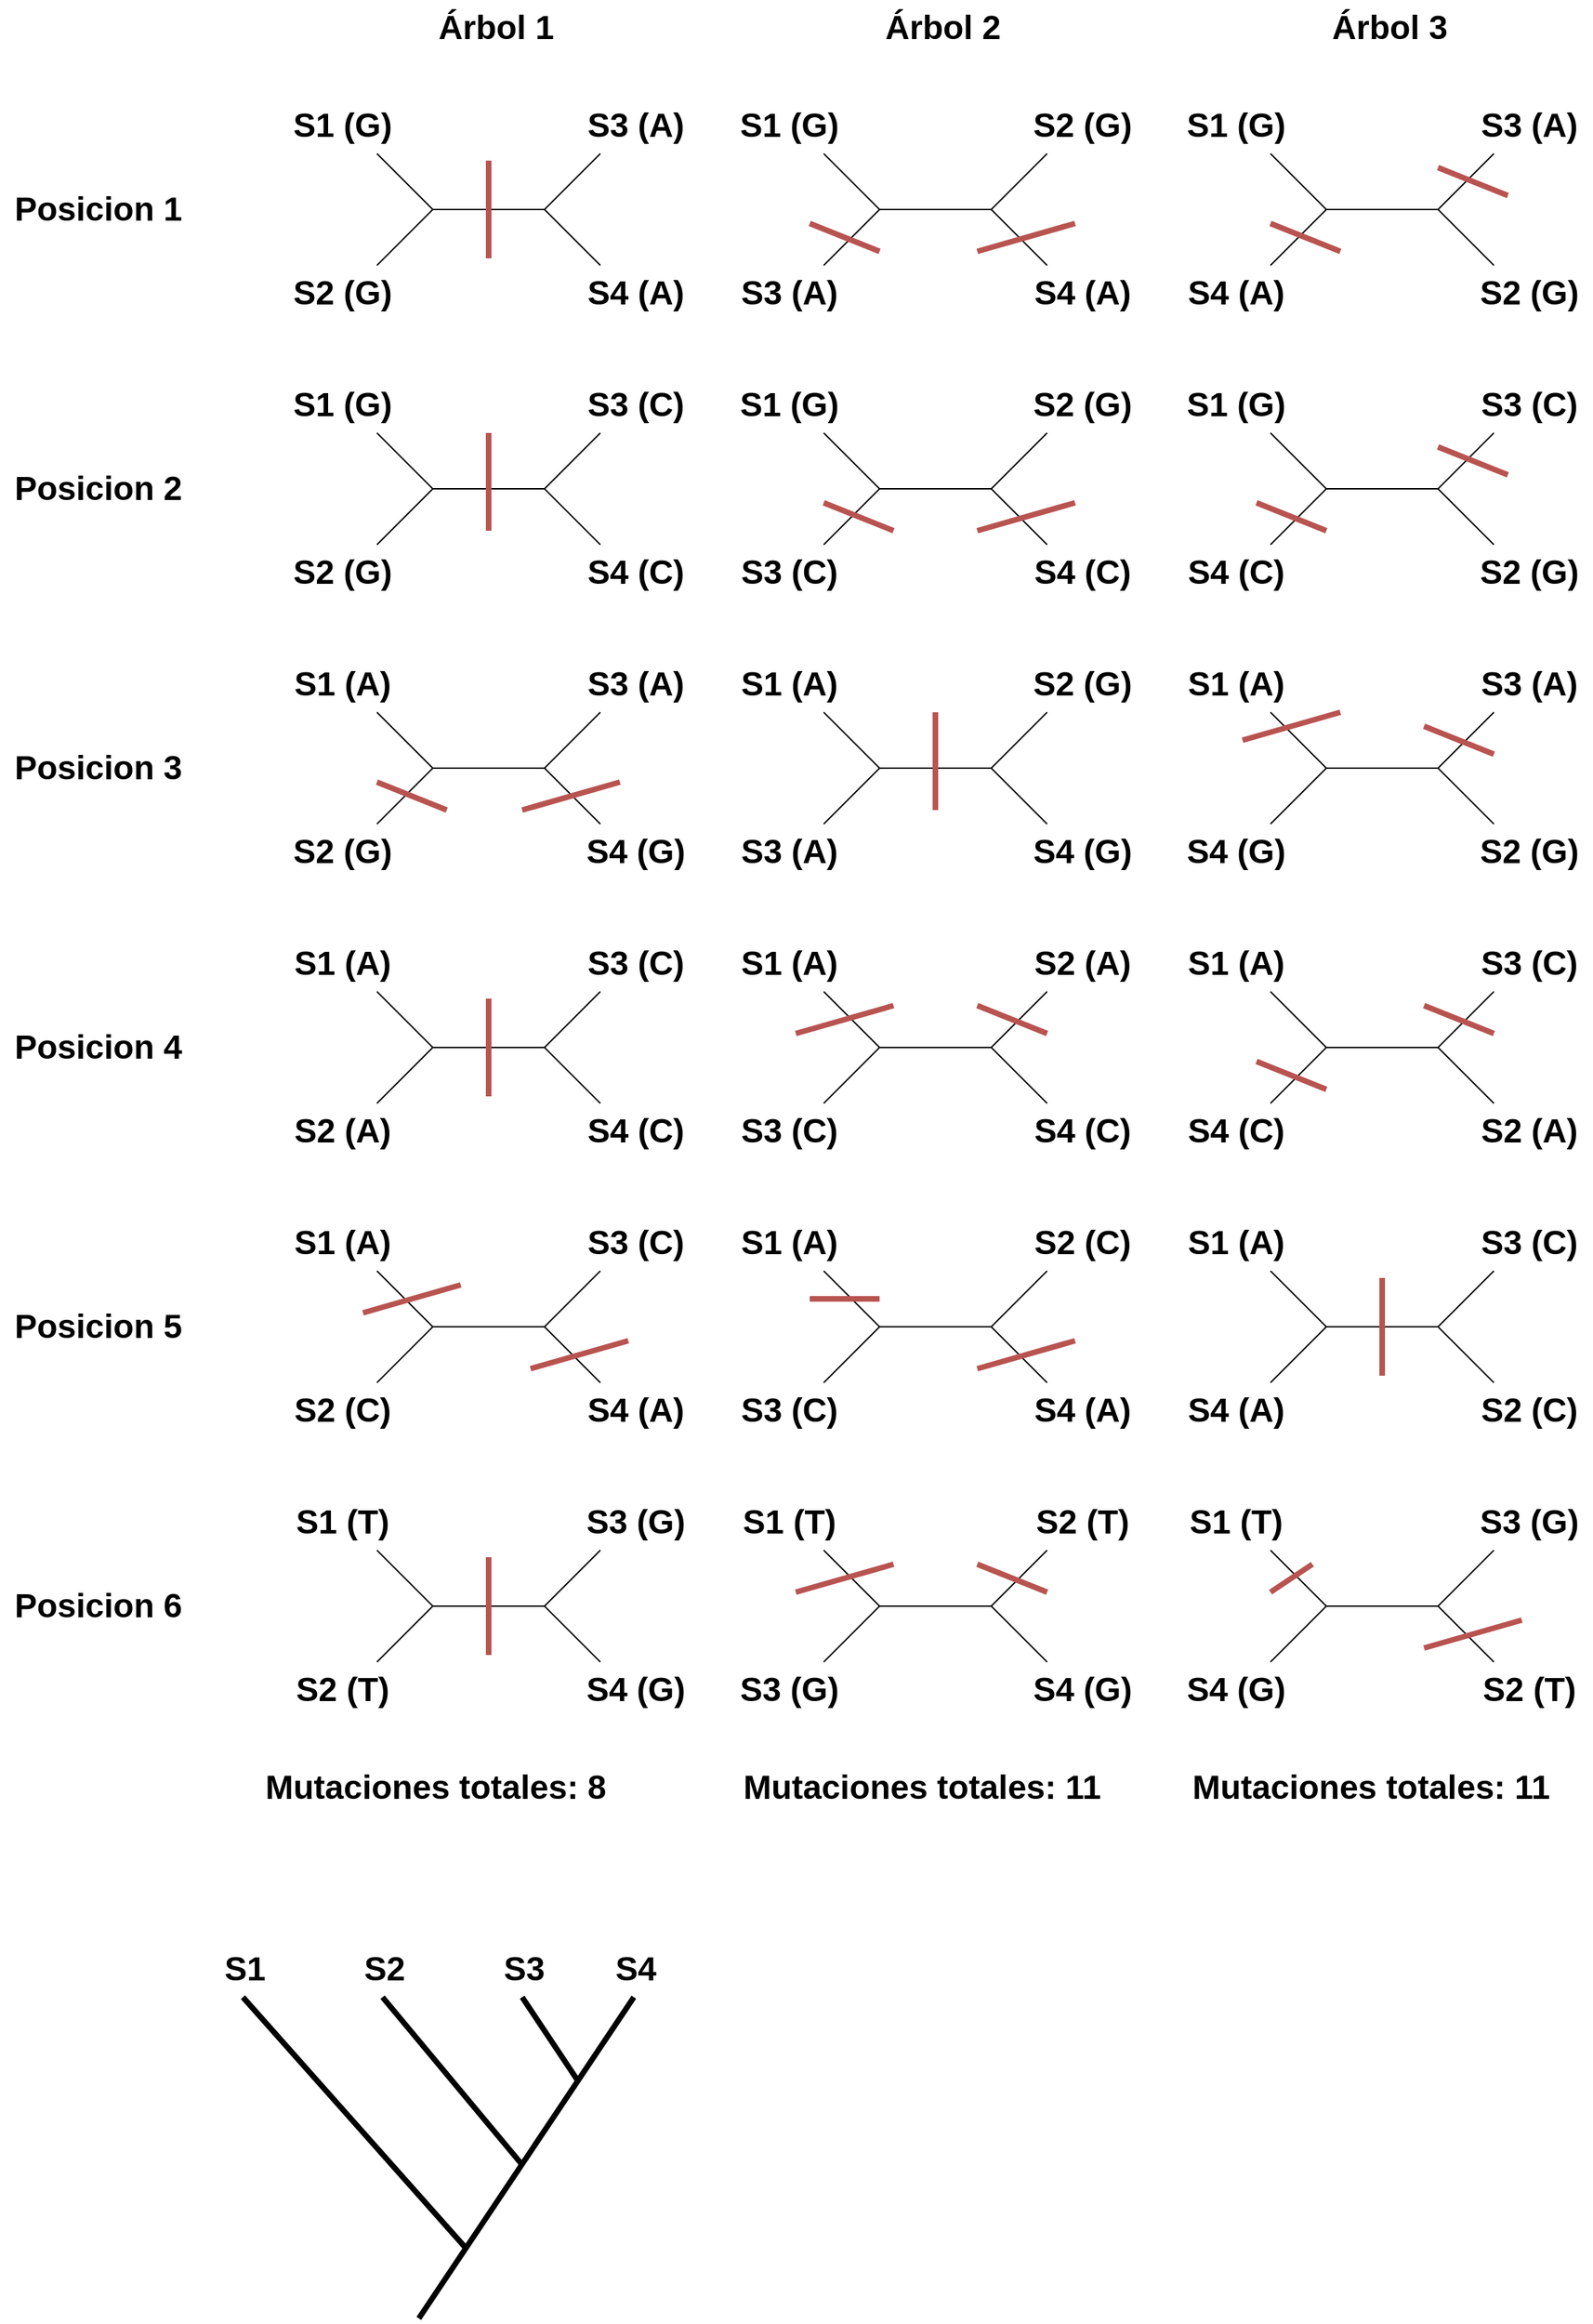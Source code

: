 <mxfile version="20.6.2" type="device"><diagram id="nmvG99rgIEKS85VsyTV2" name="Página-1"><mxGraphModel dx="2500" dy="1998" grid="1" gridSize="10" guides="1" tooltips="1" connect="1" arrows="1" fold="1" page="1" pageScale="1" pageWidth="827" pageHeight="1169" math="0" shadow="0"><root><mxCell id="0"/><mxCell id="1" parent="0"/><mxCell id="sYQd4jfa34yLGv9gYEiD-1" value="&lt;font style=&quot;font-size: 24px;&quot;&gt;&lt;b&gt;S1 (G)&lt;/b&gt;&lt;/font&gt;" style="text;html=1;align=center;verticalAlign=middle;resizable=0;points=[];autosize=1;strokeColor=none;fillColor=none;" vertex="1" parent="1"><mxGeometry x="170" y="40" width="90" height="40" as="geometry"/></mxCell><mxCell id="sYQd4jfa34yLGv9gYEiD-2" value="" style="endArrow=none;html=1;rounded=0;fontSize=24;" edge="1" parent="1"><mxGeometry width="50" height="50" relative="1" as="geometry"><mxPoint x="240" y="80" as="sourcePoint"/><mxPoint x="280" y="120" as="targetPoint"/></mxGeometry></mxCell><mxCell id="sYQd4jfa34yLGv9gYEiD-3" value="" style="endArrow=none;html=1;rounded=0;fontSize=24;" edge="1" parent="1"><mxGeometry width="50" height="50" relative="1" as="geometry"><mxPoint x="240" y="160" as="sourcePoint"/><mxPoint x="280" y="120" as="targetPoint"/></mxGeometry></mxCell><mxCell id="sYQd4jfa34yLGv9gYEiD-4" value="&lt;font style=&quot;font-size: 24px;&quot;&gt;&lt;b&gt;S2 (G)&lt;/b&gt;&lt;/font&gt;" style="text;html=1;align=center;verticalAlign=middle;resizable=0;points=[];autosize=1;strokeColor=none;fillColor=none;" vertex="1" parent="1"><mxGeometry x="170" y="160" width="90" height="40" as="geometry"/></mxCell><mxCell id="sYQd4jfa34yLGv9gYEiD-5" value="" style="endArrow=none;html=1;rounded=0;fontSize=24;" edge="1" parent="1"><mxGeometry width="50" height="50" relative="1" as="geometry"><mxPoint x="280" y="120" as="sourcePoint"/><mxPoint x="360" y="120" as="targetPoint"/></mxGeometry></mxCell><mxCell id="sYQd4jfa34yLGv9gYEiD-6" value="" style="endArrow=none;html=1;rounded=0;fontSize=24;" edge="1" parent="1"><mxGeometry width="50" height="50" relative="1" as="geometry"><mxPoint x="400" y="80" as="sourcePoint"/><mxPoint x="360" y="120" as="targetPoint"/></mxGeometry></mxCell><mxCell id="sYQd4jfa34yLGv9gYEiD-7" value="" style="endArrow=none;html=1;rounded=0;fontSize=24;" edge="1" parent="1"><mxGeometry width="50" height="50" relative="1" as="geometry"><mxPoint x="400" y="160" as="sourcePoint"/><mxPoint x="360" y="120" as="targetPoint"/></mxGeometry></mxCell><mxCell id="sYQd4jfa34yLGv9gYEiD-8" value="&lt;font style=&quot;font-size: 24px;&quot;&gt;&lt;b&gt;S3 (A)&lt;/b&gt;&lt;/font&gt;" style="text;html=1;align=center;verticalAlign=middle;resizable=0;points=[];autosize=1;strokeColor=none;fillColor=none;" vertex="1" parent="1"><mxGeometry x="380" y="40" width="90" height="40" as="geometry"/></mxCell><mxCell id="sYQd4jfa34yLGv9gYEiD-9" value="&lt;font style=&quot;font-size: 24px;&quot;&gt;&lt;b&gt;S4 (A)&lt;/b&gt;&lt;/font&gt;" style="text;html=1;align=center;verticalAlign=middle;resizable=0;points=[];autosize=1;strokeColor=none;fillColor=none;" vertex="1" parent="1"><mxGeometry x="380" y="160" width="90" height="40" as="geometry"/></mxCell><mxCell id="sYQd4jfa34yLGv9gYEiD-19" value="&lt;font style=&quot;font-size: 24px;&quot;&gt;&lt;b&gt;S1 (G)&lt;/b&gt;&lt;/font&gt;" style="text;html=1;align=center;verticalAlign=middle;resizable=0;points=[];autosize=1;strokeColor=none;fillColor=none;" vertex="1" parent="1"><mxGeometry x="170" y="240" width="90" height="40" as="geometry"/></mxCell><mxCell id="sYQd4jfa34yLGv9gYEiD-20" value="" style="endArrow=none;html=1;rounded=0;fontSize=24;" edge="1" parent="1"><mxGeometry width="50" height="50" relative="1" as="geometry"><mxPoint x="240" y="280" as="sourcePoint"/><mxPoint x="280" y="320" as="targetPoint"/></mxGeometry></mxCell><mxCell id="sYQd4jfa34yLGv9gYEiD-21" value="" style="endArrow=none;html=1;rounded=0;fontSize=24;" edge="1" parent="1"><mxGeometry width="50" height="50" relative="1" as="geometry"><mxPoint x="240" y="360" as="sourcePoint"/><mxPoint x="280" y="320" as="targetPoint"/></mxGeometry></mxCell><mxCell id="sYQd4jfa34yLGv9gYEiD-22" value="&lt;font style=&quot;font-size: 24px;&quot;&gt;&lt;b&gt;S2 (G)&lt;/b&gt;&lt;/font&gt;" style="text;html=1;align=center;verticalAlign=middle;resizable=0;points=[];autosize=1;strokeColor=none;fillColor=none;" vertex="1" parent="1"><mxGeometry x="170" y="360" width="90" height="40" as="geometry"/></mxCell><mxCell id="sYQd4jfa34yLGv9gYEiD-23" value="" style="endArrow=none;html=1;rounded=0;fontSize=24;" edge="1" parent="1"><mxGeometry width="50" height="50" relative="1" as="geometry"><mxPoint x="280" y="320" as="sourcePoint"/><mxPoint x="360" y="320" as="targetPoint"/></mxGeometry></mxCell><mxCell id="sYQd4jfa34yLGv9gYEiD-24" value="" style="endArrow=none;html=1;rounded=0;fontSize=24;" edge="1" parent="1"><mxGeometry width="50" height="50" relative="1" as="geometry"><mxPoint x="400" y="280" as="sourcePoint"/><mxPoint x="360" y="320" as="targetPoint"/></mxGeometry></mxCell><mxCell id="sYQd4jfa34yLGv9gYEiD-25" value="" style="endArrow=none;html=1;rounded=0;fontSize=24;" edge="1" parent="1"><mxGeometry width="50" height="50" relative="1" as="geometry"><mxPoint x="400" y="360" as="sourcePoint"/><mxPoint x="360" y="320" as="targetPoint"/></mxGeometry></mxCell><mxCell id="sYQd4jfa34yLGv9gYEiD-26" value="&lt;font style=&quot;font-size: 24px;&quot;&gt;&lt;b&gt;S3 (C)&lt;/b&gt;&lt;/font&gt;" style="text;html=1;align=center;verticalAlign=middle;resizable=0;points=[];autosize=1;strokeColor=none;fillColor=none;" vertex="1" parent="1"><mxGeometry x="380" y="240" width="90" height="40" as="geometry"/></mxCell><mxCell id="sYQd4jfa34yLGv9gYEiD-27" value="&lt;font style=&quot;font-size: 24px;&quot;&gt;&lt;b&gt;S4 (C)&lt;/b&gt;&lt;/font&gt;" style="text;html=1;align=center;verticalAlign=middle;resizable=0;points=[];autosize=1;strokeColor=none;fillColor=none;" vertex="1" parent="1"><mxGeometry x="380" y="360" width="90" height="40" as="geometry"/></mxCell><mxCell id="sYQd4jfa34yLGv9gYEiD-28" value="&lt;font style=&quot;font-size: 24px;&quot;&gt;&lt;b&gt;S1 (A)&lt;/b&gt;&lt;/font&gt;" style="text;html=1;align=center;verticalAlign=middle;resizable=0;points=[];autosize=1;strokeColor=none;fillColor=none;" vertex="1" parent="1"><mxGeometry x="170" y="440" width="90" height="40" as="geometry"/></mxCell><mxCell id="sYQd4jfa34yLGv9gYEiD-29" value="" style="endArrow=none;html=1;rounded=0;fontSize=24;" edge="1" parent="1"><mxGeometry width="50" height="50" relative="1" as="geometry"><mxPoint x="240" y="480" as="sourcePoint"/><mxPoint x="280" y="520" as="targetPoint"/></mxGeometry></mxCell><mxCell id="sYQd4jfa34yLGv9gYEiD-30" value="" style="endArrow=none;html=1;rounded=0;fontSize=24;" edge="1" parent="1"><mxGeometry width="50" height="50" relative="1" as="geometry"><mxPoint x="240" y="560" as="sourcePoint"/><mxPoint x="280" y="520" as="targetPoint"/></mxGeometry></mxCell><mxCell id="sYQd4jfa34yLGv9gYEiD-31" value="&lt;font style=&quot;font-size: 24px;&quot;&gt;&lt;b&gt;S2 (G)&lt;/b&gt;&lt;/font&gt;" style="text;html=1;align=center;verticalAlign=middle;resizable=0;points=[];autosize=1;strokeColor=none;fillColor=none;" vertex="1" parent="1"><mxGeometry x="170" y="560" width="90" height="40" as="geometry"/></mxCell><mxCell id="sYQd4jfa34yLGv9gYEiD-32" value="" style="endArrow=none;html=1;rounded=0;fontSize=24;" edge="1" parent="1"><mxGeometry width="50" height="50" relative="1" as="geometry"><mxPoint x="280" y="520" as="sourcePoint"/><mxPoint x="360" y="520" as="targetPoint"/></mxGeometry></mxCell><mxCell id="sYQd4jfa34yLGv9gYEiD-33" value="" style="endArrow=none;html=1;rounded=0;fontSize=24;" edge="1" parent="1"><mxGeometry width="50" height="50" relative="1" as="geometry"><mxPoint x="400" y="480" as="sourcePoint"/><mxPoint x="360" y="520" as="targetPoint"/></mxGeometry></mxCell><mxCell id="sYQd4jfa34yLGv9gYEiD-34" value="" style="endArrow=none;html=1;rounded=0;fontSize=24;" edge="1" parent="1"><mxGeometry width="50" height="50" relative="1" as="geometry"><mxPoint x="400" y="560" as="sourcePoint"/><mxPoint x="360" y="520" as="targetPoint"/></mxGeometry></mxCell><mxCell id="sYQd4jfa34yLGv9gYEiD-35" value="&lt;font style=&quot;font-size: 24px;&quot;&gt;&lt;b&gt;S3 (A)&lt;/b&gt;&lt;/font&gt;" style="text;html=1;align=center;verticalAlign=middle;resizable=0;points=[];autosize=1;strokeColor=none;fillColor=none;" vertex="1" parent="1"><mxGeometry x="380" y="440" width="90" height="40" as="geometry"/></mxCell><mxCell id="sYQd4jfa34yLGv9gYEiD-36" value="&lt;font style=&quot;font-size: 24px;&quot;&gt;&lt;b&gt;S4 (G)&lt;/b&gt;&lt;/font&gt;" style="text;html=1;align=center;verticalAlign=middle;resizable=0;points=[];autosize=1;strokeColor=none;fillColor=none;" vertex="1" parent="1"><mxGeometry x="380" y="560" width="90" height="40" as="geometry"/></mxCell><mxCell id="sYQd4jfa34yLGv9gYEiD-37" value="&lt;font style=&quot;font-size: 24px;&quot;&gt;&lt;b&gt;S1 (A)&lt;/b&gt;&lt;/font&gt;" style="text;html=1;align=center;verticalAlign=middle;resizable=0;points=[];autosize=1;strokeColor=none;fillColor=none;" vertex="1" parent="1"><mxGeometry x="170" y="640" width="90" height="40" as="geometry"/></mxCell><mxCell id="sYQd4jfa34yLGv9gYEiD-38" value="" style="endArrow=none;html=1;rounded=0;fontSize=24;" edge="1" parent="1"><mxGeometry width="50" height="50" relative="1" as="geometry"><mxPoint x="240" y="680" as="sourcePoint"/><mxPoint x="280" y="720" as="targetPoint"/></mxGeometry></mxCell><mxCell id="sYQd4jfa34yLGv9gYEiD-39" value="" style="endArrow=none;html=1;rounded=0;fontSize=24;" edge="1" parent="1"><mxGeometry width="50" height="50" relative="1" as="geometry"><mxPoint x="240" y="760" as="sourcePoint"/><mxPoint x="280" y="720" as="targetPoint"/></mxGeometry></mxCell><mxCell id="sYQd4jfa34yLGv9gYEiD-40" value="&lt;font style=&quot;font-size: 24px;&quot;&gt;&lt;b&gt;S2 (A)&lt;/b&gt;&lt;/font&gt;" style="text;html=1;align=center;verticalAlign=middle;resizable=0;points=[];autosize=1;strokeColor=none;fillColor=none;" vertex="1" parent="1"><mxGeometry x="170" y="760" width="90" height="40" as="geometry"/></mxCell><mxCell id="sYQd4jfa34yLGv9gYEiD-41" value="" style="endArrow=none;html=1;rounded=0;fontSize=24;" edge="1" parent="1"><mxGeometry width="50" height="50" relative="1" as="geometry"><mxPoint x="280" y="720" as="sourcePoint"/><mxPoint x="360" y="720" as="targetPoint"/></mxGeometry></mxCell><mxCell id="sYQd4jfa34yLGv9gYEiD-42" value="" style="endArrow=none;html=1;rounded=0;fontSize=24;" edge="1" parent="1"><mxGeometry width="50" height="50" relative="1" as="geometry"><mxPoint x="400" y="680" as="sourcePoint"/><mxPoint x="360" y="720" as="targetPoint"/></mxGeometry></mxCell><mxCell id="sYQd4jfa34yLGv9gYEiD-43" value="" style="endArrow=none;html=1;rounded=0;fontSize=24;" edge="1" parent="1"><mxGeometry width="50" height="50" relative="1" as="geometry"><mxPoint x="400" y="760" as="sourcePoint"/><mxPoint x="360" y="720" as="targetPoint"/></mxGeometry></mxCell><mxCell id="sYQd4jfa34yLGv9gYEiD-44" value="&lt;font style=&quot;font-size: 24px;&quot;&gt;&lt;b&gt;S3 (C)&lt;/b&gt;&lt;/font&gt;" style="text;html=1;align=center;verticalAlign=middle;resizable=0;points=[];autosize=1;strokeColor=none;fillColor=none;" vertex="1" parent="1"><mxGeometry x="380" y="640" width="90" height="40" as="geometry"/></mxCell><mxCell id="sYQd4jfa34yLGv9gYEiD-45" value="&lt;font style=&quot;font-size: 24px;&quot;&gt;&lt;b&gt;S4 (C)&lt;/b&gt;&lt;/font&gt;" style="text;html=1;align=center;verticalAlign=middle;resizable=0;points=[];autosize=1;strokeColor=none;fillColor=none;" vertex="1" parent="1"><mxGeometry x="380" y="760" width="90" height="40" as="geometry"/></mxCell><mxCell id="sYQd4jfa34yLGv9gYEiD-46" value="&lt;font style=&quot;font-size: 24px;&quot;&gt;&lt;b&gt;S1 (A)&lt;/b&gt;&lt;/font&gt;" style="text;html=1;align=center;verticalAlign=middle;resizable=0;points=[];autosize=1;strokeColor=none;fillColor=none;" vertex="1" parent="1"><mxGeometry x="170" y="840" width="90" height="40" as="geometry"/></mxCell><mxCell id="sYQd4jfa34yLGv9gYEiD-47" value="" style="endArrow=none;html=1;rounded=0;fontSize=24;" edge="1" parent="1"><mxGeometry width="50" height="50" relative="1" as="geometry"><mxPoint x="240" y="880" as="sourcePoint"/><mxPoint x="280" y="920" as="targetPoint"/></mxGeometry></mxCell><mxCell id="sYQd4jfa34yLGv9gYEiD-48" value="" style="endArrow=none;html=1;rounded=0;fontSize=24;" edge="1" parent="1"><mxGeometry width="50" height="50" relative="1" as="geometry"><mxPoint x="240" y="960" as="sourcePoint"/><mxPoint x="280" y="920" as="targetPoint"/></mxGeometry></mxCell><mxCell id="sYQd4jfa34yLGv9gYEiD-49" value="&lt;font style=&quot;font-size: 24px;&quot;&gt;&lt;b&gt;S2 (C)&lt;/b&gt;&lt;/font&gt;" style="text;html=1;align=center;verticalAlign=middle;resizable=0;points=[];autosize=1;strokeColor=none;fillColor=none;" vertex="1" parent="1"><mxGeometry x="170" y="960" width="90" height="40" as="geometry"/></mxCell><mxCell id="sYQd4jfa34yLGv9gYEiD-50" value="" style="endArrow=none;html=1;rounded=0;fontSize=24;" edge="1" parent="1"><mxGeometry width="50" height="50" relative="1" as="geometry"><mxPoint x="280" y="920" as="sourcePoint"/><mxPoint x="360" y="920" as="targetPoint"/></mxGeometry></mxCell><mxCell id="sYQd4jfa34yLGv9gYEiD-51" value="" style="endArrow=none;html=1;rounded=0;fontSize=24;" edge="1" parent="1"><mxGeometry width="50" height="50" relative="1" as="geometry"><mxPoint x="400" y="880" as="sourcePoint"/><mxPoint x="360" y="920" as="targetPoint"/></mxGeometry></mxCell><mxCell id="sYQd4jfa34yLGv9gYEiD-52" value="" style="endArrow=none;html=1;rounded=0;fontSize=24;" edge="1" parent="1"><mxGeometry width="50" height="50" relative="1" as="geometry"><mxPoint x="400" y="960" as="sourcePoint"/><mxPoint x="360" y="920" as="targetPoint"/></mxGeometry></mxCell><mxCell id="sYQd4jfa34yLGv9gYEiD-53" value="&lt;font style=&quot;font-size: 24px;&quot;&gt;&lt;b&gt;S3 (C)&lt;/b&gt;&lt;/font&gt;" style="text;html=1;align=center;verticalAlign=middle;resizable=0;points=[];autosize=1;strokeColor=none;fillColor=none;" vertex="1" parent="1"><mxGeometry x="380" y="840" width="90" height="40" as="geometry"/></mxCell><mxCell id="sYQd4jfa34yLGv9gYEiD-54" value="&lt;font style=&quot;font-size: 24px;&quot;&gt;&lt;b&gt;S4 (A)&lt;/b&gt;&lt;/font&gt;" style="text;html=1;align=center;verticalAlign=middle;resizable=0;points=[];autosize=1;strokeColor=none;fillColor=none;" vertex="1" parent="1"><mxGeometry x="380" y="960" width="90" height="40" as="geometry"/></mxCell><mxCell id="sYQd4jfa34yLGv9gYEiD-55" value="&lt;font style=&quot;font-size: 24px;&quot;&gt;&lt;b&gt;S1 (T)&lt;/b&gt;&lt;/font&gt;" style="text;html=1;align=center;verticalAlign=middle;resizable=0;points=[];autosize=1;strokeColor=none;fillColor=none;" vertex="1" parent="1"><mxGeometry x="170" y="1040" width="90" height="40" as="geometry"/></mxCell><mxCell id="sYQd4jfa34yLGv9gYEiD-56" value="" style="endArrow=none;html=1;rounded=0;fontSize=24;" edge="1" parent="1"><mxGeometry width="50" height="50" relative="1" as="geometry"><mxPoint x="240" y="1080" as="sourcePoint"/><mxPoint x="280" y="1120" as="targetPoint"/></mxGeometry></mxCell><mxCell id="sYQd4jfa34yLGv9gYEiD-57" value="" style="endArrow=none;html=1;rounded=0;fontSize=24;" edge="1" parent="1"><mxGeometry width="50" height="50" relative="1" as="geometry"><mxPoint x="240" y="1160" as="sourcePoint"/><mxPoint x="280" y="1120" as="targetPoint"/></mxGeometry></mxCell><mxCell id="sYQd4jfa34yLGv9gYEiD-58" value="&lt;font style=&quot;font-size: 24px;&quot;&gt;&lt;b&gt;S2 (T)&lt;/b&gt;&lt;/font&gt;" style="text;html=1;align=center;verticalAlign=middle;resizable=0;points=[];autosize=1;strokeColor=none;fillColor=none;" vertex="1" parent="1"><mxGeometry x="170" y="1160" width="90" height="40" as="geometry"/></mxCell><mxCell id="sYQd4jfa34yLGv9gYEiD-59" value="" style="endArrow=none;html=1;rounded=0;fontSize=24;" edge="1" parent="1"><mxGeometry width="50" height="50" relative="1" as="geometry"><mxPoint x="280" y="1120" as="sourcePoint"/><mxPoint x="360" y="1120" as="targetPoint"/></mxGeometry></mxCell><mxCell id="sYQd4jfa34yLGv9gYEiD-60" value="" style="endArrow=none;html=1;rounded=0;fontSize=24;" edge="1" parent="1"><mxGeometry width="50" height="50" relative="1" as="geometry"><mxPoint x="400" y="1080" as="sourcePoint"/><mxPoint x="360" y="1120" as="targetPoint"/></mxGeometry></mxCell><mxCell id="sYQd4jfa34yLGv9gYEiD-61" value="" style="endArrow=none;html=1;rounded=0;fontSize=24;" edge="1" parent="1"><mxGeometry width="50" height="50" relative="1" as="geometry"><mxPoint x="400" y="1160" as="sourcePoint"/><mxPoint x="360" y="1120" as="targetPoint"/></mxGeometry></mxCell><mxCell id="sYQd4jfa34yLGv9gYEiD-62" value="&lt;font style=&quot;font-size: 24px;&quot;&gt;&lt;b&gt;S3 (G)&lt;/b&gt;&lt;/font&gt;" style="text;html=1;align=center;verticalAlign=middle;resizable=0;points=[];autosize=1;strokeColor=none;fillColor=none;" vertex="1" parent="1"><mxGeometry x="380" y="1040" width="90" height="40" as="geometry"/></mxCell><mxCell id="sYQd4jfa34yLGv9gYEiD-63" value="&lt;font style=&quot;font-size: 24px;&quot;&gt;&lt;b&gt;S4 (G)&lt;/b&gt;&lt;/font&gt;" style="text;html=1;align=center;verticalAlign=middle;resizable=0;points=[];autosize=1;strokeColor=none;fillColor=none;" vertex="1" parent="1"><mxGeometry x="380" y="1160" width="90" height="40" as="geometry"/></mxCell><mxCell id="sYQd4jfa34yLGv9gYEiD-64" value="&lt;font style=&quot;font-size: 24px;&quot;&gt;&lt;b&gt;S1 (G)&lt;/b&gt;&lt;/font&gt;" style="text;html=1;align=center;verticalAlign=middle;resizable=0;points=[];autosize=1;strokeColor=none;fillColor=none;" vertex="1" parent="1"><mxGeometry x="490" y="40" width="90" height="40" as="geometry"/></mxCell><mxCell id="sYQd4jfa34yLGv9gYEiD-65" value="" style="endArrow=none;html=1;rounded=0;fontSize=24;" edge="1" parent="1"><mxGeometry width="50" height="50" relative="1" as="geometry"><mxPoint x="560" y="80" as="sourcePoint"/><mxPoint x="600" y="120" as="targetPoint"/></mxGeometry></mxCell><mxCell id="sYQd4jfa34yLGv9gYEiD-66" value="" style="endArrow=none;html=1;rounded=0;fontSize=24;" edge="1" parent="1"><mxGeometry width="50" height="50" relative="1" as="geometry"><mxPoint x="560" y="160" as="sourcePoint"/><mxPoint x="600" y="120" as="targetPoint"/></mxGeometry></mxCell><mxCell id="sYQd4jfa34yLGv9gYEiD-67" value="&lt;font style=&quot;font-size: 24px;&quot;&gt;&lt;b&gt;S3 (A)&lt;/b&gt;&lt;/font&gt;" style="text;html=1;align=center;verticalAlign=middle;resizable=0;points=[];autosize=1;strokeColor=none;fillColor=none;" vertex="1" parent="1"><mxGeometry x="490" y="160" width="90" height="40" as="geometry"/></mxCell><mxCell id="sYQd4jfa34yLGv9gYEiD-68" value="" style="endArrow=none;html=1;rounded=0;fontSize=24;" edge="1" parent="1"><mxGeometry width="50" height="50" relative="1" as="geometry"><mxPoint x="600" y="120" as="sourcePoint"/><mxPoint x="680" y="120" as="targetPoint"/></mxGeometry></mxCell><mxCell id="sYQd4jfa34yLGv9gYEiD-69" value="" style="endArrow=none;html=1;rounded=0;fontSize=24;" edge="1" parent="1"><mxGeometry width="50" height="50" relative="1" as="geometry"><mxPoint x="720" y="80" as="sourcePoint"/><mxPoint x="680" y="120" as="targetPoint"/></mxGeometry></mxCell><mxCell id="sYQd4jfa34yLGv9gYEiD-70" value="" style="endArrow=none;html=1;rounded=0;fontSize=24;" edge="1" parent="1"><mxGeometry width="50" height="50" relative="1" as="geometry"><mxPoint x="720" y="160" as="sourcePoint"/><mxPoint x="680" y="120" as="targetPoint"/></mxGeometry></mxCell><mxCell id="sYQd4jfa34yLGv9gYEiD-71" value="&lt;font style=&quot;font-size: 24px;&quot;&gt;&lt;b&gt;S2 (G)&lt;/b&gt;&lt;/font&gt;" style="text;html=1;align=center;verticalAlign=middle;resizable=0;points=[];autosize=1;strokeColor=none;fillColor=none;" vertex="1" parent="1"><mxGeometry x="700" y="40" width="90" height="40" as="geometry"/></mxCell><mxCell id="sYQd4jfa34yLGv9gYEiD-72" value="&lt;font style=&quot;font-size: 24px;&quot;&gt;&lt;b&gt;S4 (A)&lt;/b&gt;&lt;/font&gt;" style="text;html=1;align=center;verticalAlign=middle;resizable=0;points=[];autosize=1;strokeColor=none;fillColor=none;" vertex="1" parent="1"><mxGeometry x="700" y="160" width="90" height="40" as="geometry"/></mxCell><mxCell id="sYQd4jfa34yLGv9gYEiD-73" value="&lt;font style=&quot;font-size: 24px;&quot;&gt;&lt;b&gt;S1 (G)&lt;/b&gt;&lt;/font&gt;" style="text;html=1;align=center;verticalAlign=middle;resizable=0;points=[];autosize=1;strokeColor=none;fillColor=none;" vertex="1" parent="1"><mxGeometry x="490" y="240" width="90" height="40" as="geometry"/></mxCell><mxCell id="sYQd4jfa34yLGv9gYEiD-74" value="" style="endArrow=none;html=1;rounded=0;fontSize=24;" edge="1" parent="1"><mxGeometry width="50" height="50" relative="1" as="geometry"><mxPoint x="560" y="280" as="sourcePoint"/><mxPoint x="600" y="320" as="targetPoint"/></mxGeometry></mxCell><mxCell id="sYQd4jfa34yLGv9gYEiD-75" value="" style="endArrow=none;html=1;rounded=0;fontSize=24;" edge="1" parent="1"><mxGeometry width="50" height="50" relative="1" as="geometry"><mxPoint x="560" y="360" as="sourcePoint"/><mxPoint x="600" y="320" as="targetPoint"/></mxGeometry></mxCell><mxCell id="sYQd4jfa34yLGv9gYEiD-76" value="&lt;font style=&quot;font-size: 24px;&quot;&gt;&lt;b&gt;S3 (C)&lt;/b&gt;&lt;/font&gt;" style="text;html=1;align=center;verticalAlign=middle;resizable=0;points=[];autosize=1;strokeColor=none;fillColor=none;" vertex="1" parent="1"><mxGeometry x="490" y="360" width="90" height="40" as="geometry"/></mxCell><mxCell id="sYQd4jfa34yLGv9gYEiD-77" value="" style="endArrow=none;html=1;rounded=0;fontSize=24;" edge="1" parent="1"><mxGeometry width="50" height="50" relative="1" as="geometry"><mxPoint x="600" y="320" as="sourcePoint"/><mxPoint x="680" y="320" as="targetPoint"/></mxGeometry></mxCell><mxCell id="sYQd4jfa34yLGv9gYEiD-78" value="" style="endArrow=none;html=1;rounded=0;fontSize=24;" edge="1" parent="1"><mxGeometry width="50" height="50" relative="1" as="geometry"><mxPoint x="720" y="280" as="sourcePoint"/><mxPoint x="680" y="320" as="targetPoint"/></mxGeometry></mxCell><mxCell id="sYQd4jfa34yLGv9gYEiD-79" value="" style="endArrow=none;html=1;rounded=0;fontSize=24;" edge="1" parent="1"><mxGeometry width="50" height="50" relative="1" as="geometry"><mxPoint x="720" y="360" as="sourcePoint"/><mxPoint x="680" y="320" as="targetPoint"/></mxGeometry></mxCell><mxCell id="sYQd4jfa34yLGv9gYEiD-80" value="&lt;font style=&quot;font-size: 24px;&quot;&gt;&lt;b&gt;S2 (G)&lt;/b&gt;&lt;/font&gt;" style="text;html=1;align=center;verticalAlign=middle;resizable=0;points=[];autosize=1;strokeColor=none;fillColor=none;" vertex="1" parent="1"><mxGeometry x="700" y="240" width="90" height="40" as="geometry"/></mxCell><mxCell id="sYQd4jfa34yLGv9gYEiD-81" value="&lt;font style=&quot;font-size: 24px;&quot;&gt;&lt;b&gt;S4 (C)&lt;/b&gt;&lt;/font&gt;" style="text;html=1;align=center;verticalAlign=middle;resizable=0;points=[];autosize=1;strokeColor=none;fillColor=none;" vertex="1" parent="1"><mxGeometry x="700" y="360" width="90" height="40" as="geometry"/></mxCell><mxCell id="sYQd4jfa34yLGv9gYEiD-82" value="&lt;font style=&quot;font-size: 24px;&quot;&gt;&lt;b&gt;S1 (A)&lt;/b&gt;&lt;/font&gt;" style="text;html=1;align=center;verticalAlign=middle;resizable=0;points=[];autosize=1;strokeColor=none;fillColor=none;" vertex="1" parent="1"><mxGeometry x="490" y="440" width="90" height="40" as="geometry"/></mxCell><mxCell id="sYQd4jfa34yLGv9gYEiD-83" value="" style="endArrow=none;html=1;rounded=0;fontSize=24;" edge="1" parent="1"><mxGeometry width="50" height="50" relative="1" as="geometry"><mxPoint x="560" y="480" as="sourcePoint"/><mxPoint x="600" y="520" as="targetPoint"/></mxGeometry></mxCell><mxCell id="sYQd4jfa34yLGv9gYEiD-84" value="" style="endArrow=none;html=1;rounded=0;fontSize=24;" edge="1" parent="1"><mxGeometry width="50" height="50" relative="1" as="geometry"><mxPoint x="560" y="560" as="sourcePoint"/><mxPoint x="600" y="520" as="targetPoint"/></mxGeometry></mxCell><mxCell id="sYQd4jfa34yLGv9gYEiD-85" value="&lt;font style=&quot;font-size: 24px;&quot;&gt;&lt;b&gt;S3 (A)&lt;/b&gt;&lt;/font&gt;" style="text;html=1;align=center;verticalAlign=middle;resizable=0;points=[];autosize=1;strokeColor=none;fillColor=none;" vertex="1" parent="1"><mxGeometry x="490" y="560" width="90" height="40" as="geometry"/></mxCell><mxCell id="sYQd4jfa34yLGv9gYEiD-86" value="" style="endArrow=none;html=1;rounded=0;fontSize=24;" edge="1" parent="1"><mxGeometry width="50" height="50" relative="1" as="geometry"><mxPoint x="600" y="520" as="sourcePoint"/><mxPoint x="680" y="520" as="targetPoint"/></mxGeometry></mxCell><mxCell id="sYQd4jfa34yLGv9gYEiD-87" value="" style="endArrow=none;html=1;rounded=0;fontSize=24;" edge="1" parent="1"><mxGeometry width="50" height="50" relative="1" as="geometry"><mxPoint x="720" y="480" as="sourcePoint"/><mxPoint x="680" y="520" as="targetPoint"/></mxGeometry></mxCell><mxCell id="sYQd4jfa34yLGv9gYEiD-88" value="" style="endArrow=none;html=1;rounded=0;fontSize=24;" edge="1" parent="1"><mxGeometry width="50" height="50" relative="1" as="geometry"><mxPoint x="720" y="560" as="sourcePoint"/><mxPoint x="680" y="520" as="targetPoint"/></mxGeometry></mxCell><mxCell id="sYQd4jfa34yLGv9gYEiD-89" value="&lt;font style=&quot;font-size: 24px;&quot;&gt;&lt;b&gt;S2 (G)&lt;/b&gt;&lt;/font&gt;" style="text;html=1;align=center;verticalAlign=middle;resizable=0;points=[];autosize=1;strokeColor=none;fillColor=none;" vertex="1" parent="1"><mxGeometry x="700" y="440" width="90" height="40" as="geometry"/></mxCell><mxCell id="sYQd4jfa34yLGv9gYEiD-90" value="&lt;font style=&quot;font-size: 24px;&quot;&gt;&lt;b&gt;S4 (G)&lt;/b&gt;&lt;/font&gt;" style="text;html=1;align=center;verticalAlign=middle;resizable=0;points=[];autosize=1;strokeColor=none;fillColor=none;" vertex="1" parent="1"><mxGeometry x="700" y="560" width="90" height="40" as="geometry"/></mxCell><mxCell id="sYQd4jfa34yLGv9gYEiD-91" value="&lt;font style=&quot;font-size: 24px;&quot;&gt;&lt;b&gt;S1 (A)&lt;/b&gt;&lt;/font&gt;" style="text;html=1;align=center;verticalAlign=middle;resizable=0;points=[];autosize=1;strokeColor=none;fillColor=none;" vertex="1" parent="1"><mxGeometry x="490" y="640" width="90" height="40" as="geometry"/></mxCell><mxCell id="sYQd4jfa34yLGv9gYEiD-92" value="" style="endArrow=none;html=1;rounded=0;fontSize=24;" edge="1" parent="1"><mxGeometry width="50" height="50" relative="1" as="geometry"><mxPoint x="560" y="680" as="sourcePoint"/><mxPoint x="600" y="720" as="targetPoint"/></mxGeometry></mxCell><mxCell id="sYQd4jfa34yLGv9gYEiD-93" value="" style="endArrow=none;html=1;rounded=0;fontSize=24;" edge="1" parent="1"><mxGeometry width="50" height="50" relative="1" as="geometry"><mxPoint x="560" y="760" as="sourcePoint"/><mxPoint x="600" y="720" as="targetPoint"/></mxGeometry></mxCell><mxCell id="sYQd4jfa34yLGv9gYEiD-94" value="&lt;font style=&quot;font-size: 24px;&quot;&gt;&lt;b&gt;S3 (C)&lt;/b&gt;&lt;/font&gt;" style="text;html=1;align=center;verticalAlign=middle;resizable=0;points=[];autosize=1;strokeColor=none;fillColor=none;" vertex="1" parent="1"><mxGeometry x="490" y="760" width="90" height="40" as="geometry"/></mxCell><mxCell id="sYQd4jfa34yLGv9gYEiD-95" value="" style="endArrow=none;html=1;rounded=0;fontSize=24;" edge="1" parent="1"><mxGeometry width="50" height="50" relative="1" as="geometry"><mxPoint x="600" y="720" as="sourcePoint"/><mxPoint x="680" y="720" as="targetPoint"/></mxGeometry></mxCell><mxCell id="sYQd4jfa34yLGv9gYEiD-96" value="" style="endArrow=none;html=1;rounded=0;fontSize=24;" edge="1" parent="1"><mxGeometry width="50" height="50" relative="1" as="geometry"><mxPoint x="720" y="680" as="sourcePoint"/><mxPoint x="680" y="720" as="targetPoint"/></mxGeometry></mxCell><mxCell id="sYQd4jfa34yLGv9gYEiD-97" value="" style="endArrow=none;html=1;rounded=0;fontSize=24;" edge="1" parent="1"><mxGeometry width="50" height="50" relative="1" as="geometry"><mxPoint x="720" y="760" as="sourcePoint"/><mxPoint x="680" y="720" as="targetPoint"/></mxGeometry></mxCell><mxCell id="sYQd4jfa34yLGv9gYEiD-98" value="&lt;font style=&quot;font-size: 24px;&quot;&gt;&lt;b&gt;S2 (A)&lt;/b&gt;&lt;/font&gt;" style="text;html=1;align=center;verticalAlign=middle;resizable=0;points=[];autosize=1;strokeColor=none;fillColor=none;" vertex="1" parent="1"><mxGeometry x="700" y="640" width="90" height="40" as="geometry"/></mxCell><mxCell id="sYQd4jfa34yLGv9gYEiD-99" value="&lt;font style=&quot;font-size: 24px;&quot;&gt;&lt;b&gt;S4 (C)&lt;/b&gt;&lt;/font&gt;" style="text;html=1;align=center;verticalAlign=middle;resizable=0;points=[];autosize=1;strokeColor=none;fillColor=none;" vertex="1" parent="1"><mxGeometry x="700" y="760" width="90" height="40" as="geometry"/></mxCell><mxCell id="sYQd4jfa34yLGv9gYEiD-100" value="&lt;font style=&quot;font-size: 24px;&quot;&gt;&lt;b&gt;S1 (A)&lt;/b&gt;&lt;/font&gt;" style="text;html=1;align=center;verticalAlign=middle;resizable=0;points=[];autosize=1;strokeColor=none;fillColor=none;" vertex="1" parent="1"><mxGeometry x="490" y="840" width="90" height="40" as="geometry"/></mxCell><mxCell id="sYQd4jfa34yLGv9gYEiD-101" value="" style="endArrow=none;html=1;rounded=0;fontSize=24;" edge="1" parent="1"><mxGeometry width="50" height="50" relative="1" as="geometry"><mxPoint x="560" y="880" as="sourcePoint"/><mxPoint x="600" y="920" as="targetPoint"/></mxGeometry></mxCell><mxCell id="sYQd4jfa34yLGv9gYEiD-102" value="" style="endArrow=none;html=1;rounded=0;fontSize=24;" edge="1" parent="1"><mxGeometry width="50" height="50" relative="1" as="geometry"><mxPoint x="560" y="960" as="sourcePoint"/><mxPoint x="600" y="920" as="targetPoint"/></mxGeometry></mxCell><mxCell id="sYQd4jfa34yLGv9gYEiD-103" value="&lt;font style=&quot;font-size: 24px;&quot;&gt;&lt;b&gt;S3 (C)&lt;/b&gt;&lt;/font&gt;" style="text;html=1;align=center;verticalAlign=middle;resizable=0;points=[];autosize=1;strokeColor=none;fillColor=none;" vertex="1" parent="1"><mxGeometry x="490" y="960" width="90" height="40" as="geometry"/></mxCell><mxCell id="sYQd4jfa34yLGv9gYEiD-104" value="" style="endArrow=none;html=1;rounded=0;fontSize=24;" edge="1" parent="1"><mxGeometry width="50" height="50" relative="1" as="geometry"><mxPoint x="600" y="920" as="sourcePoint"/><mxPoint x="680" y="920" as="targetPoint"/></mxGeometry></mxCell><mxCell id="sYQd4jfa34yLGv9gYEiD-105" value="" style="endArrow=none;html=1;rounded=0;fontSize=24;" edge="1" parent="1"><mxGeometry width="50" height="50" relative="1" as="geometry"><mxPoint x="720" y="880" as="sourcePoint"/><mxPoint x="680" y="920" as="targetPoint"/></mxGeometry></mxCell><mxCell id="sYQd4jfa34yLGv9gYEiD-106" value="" style="endArrow=none;html=1;rounded=0;fontSize=24;" edge="1" parent="1"><mxGeometry width="50" height="50" relative="1" as="geometry"><mxPoint x="720" y="960" as="sourcePoint"/><mxPoint x="680" y="920" as="targetPoint"/></mxGeometry></mxCell><mxCell id="sYQd4jfa34yLGv9gYEiD-107" value="&lt;font style=&quot;font-size: 24px;&quot;&gt;&lt;b&gt;S2 (C)&lt;/b&gt;&lt;/font&gt;" style="text;html=1;align=center;verticalAlign=middle;resizable=0;points=[];autosize=1;strokeColor=none;fillColor=none;" vertex="1" parent="1"><mxGeometry x="700" y="840" width="90" height="40" as="geometry"/></mxCell><mxCell id="sYQd4jfa34yLGv9gYEiD-108" value="&lt;font style=&quot;font-size: 24px;&quot;&gt;&lt;b&gt;S4 (A)&lt;/b&gt;&lt;/font&gt;" style="text;html=1;align=center;verticalAlign=middle;resizable=0;points=[];autosize=1;strokeColor=none;fillColor=none;" vertex="1" parent="1"><mxGeometry x="700" y="960" width="90" height="40" as="geometry"/></mxCell><mxCell id="sYQd4jfa34yLGv9gYEiD-109" value="&lt;font style=&quot;font-size: 24px;&quot;&gt;&lt;b&gt;S1 (T)&lt;/b&gt;&lt;/font&gt;" style="text;html=1;align=center;verticalAlign=middle;resizable=0;points=[];autosize=1;strokeColor=none;fillColor=none;" vertex="1" parent="1"><mxGeometry x="490" y="1040" width="90" height="40" as="geometry"/></mxCell><mxCell id="sYQd4jfa34yLGv9gYEiD-110" value="" style="endArrow=none;html=1;rounded=0;fontSize=24;" edge="1" parent="1"><mxGeometry width="50" height="50" relative="1" as="geometry"><mxPoint x="560" y="1080" as="sourcePoint"/><mxPoint x="600" y="1120" as="targetPoint"/></mxGeometry></mxCell><mxCell id="sYQd4jfa34yLGv9gYEiD-111" value="" style="endArrow=none;html=1;rounded=0;fontSize=24;" edge="1" parent="1"><mxGeometry width="50" height="50" relative="1" as="geometry"><mxPoint x="560" y="1160" as="sourcePoint"/><mxPoint x="600" y="1120" as="targetPoint"/></mxGeometry></mxCell><mxCell id="sYQd4jfa34yLGv9gYEiD-112" value="&lt;font style=&quot;font-size: 24px;&quot;&gt;&lt;b&gt;S3 (G)&lt;/b&gt;&lt;/font&gt;" style="text;html=1;align=center;verticalAlign=middle;resizable=0;points=[];autosize=1;strokeColor=none;fillColor=none;" vertex="1" parent="1"><mxGeometry x="490" y="1160" width="90" height="40" as="geometry"/></mxCell><mxCell id="sYQd4jfa34yLGv9gYEiD-113" value="" style="endArrow=none;html=1;rounded=0;fontSize=24;" edge="1" parent="1"><mxGeometry width="50" height="50" relative="1" as="geometry"><mxPoint x="600" y="1120" as="sourcePoint"/><mxPoint x="680" y="1120" as="targetPoint"/></mxGeometry></mxCell><mxCell id="sYQd4jfa34yLGv9gYEiD-114" value="" style="endArrow=none;html=1;rounded=0;fontSize=24;" edge="1" parent="1"><mxGeometry width="50" height="50" relative="1" as="geometry"><mxPoint x="720" y="1080" as="sourcePoint"/><mxPoint x="680" y="1120" as="targetPoint"/></mxGeometry></mxCell><mxCell id="sYQd4jfa34yLGv9gYEiD-115" value="" style="endArrow=none;html=1;rounded=0;fontSize=24;" edge="1" parent="1"><mxGeometry width="50" height="50" relative="1" as="geometry"><mxPoint x="720" y="1160" as="sourcePoint"/><mxPoint x="680" y="1120" as="targetPoint"/></mxGeometry></mxCell><mxCell id="sYQd4jfa34yLGv9gYEiD-116" value="&lt;font style=&quot;font-size: 24px;&quot;&gt;&lt;b&gt;S2 (T)&lt;/b&gt;&lt;/font&gt;" style="text;html=1;align=center;verticalAlign=middle;resizable=0;points=[];autosize=1;strokeColor=none;fillColor=none;" vertex="1" parent="1"><mxGeometry x="700" y="1040" width="90" height="40" as="geometry"/></mxCell><mxCell id="sYQd4jfa34yLGv9gYEiD-117" value="&lt;font style=&quot;font-size: 24px;&quot;&gt;&lt;b&gt;S4 (G)&lt;/b&gt;&lt;/font&gt;" style="text;html=1;align=center;verticalAlign=middle;resizable=0;points=[];autosize=1;strokeColor=none;fillColor=none;" vertex="1" parent="1"><mxGeometry x="700" y="1160" width="90" height="40" as="geometry"/></mxCell><mxCell id="sYQd4jfa34yLGv9gYEiD-118" value="&lt;font style=&quot;font-size: 24px;&quot;&gt;&lt;b&gt;S1 (G)&lt;/b&gt;&lt;/font&gt;" style="text;html=1;align=center;verticalAlign=middle;resizable=0;points=[];autosize=1;strokeColor=none;fillColor=none;" vertex="1" parent="1"><mxGeometry x="810" y="40" width="90" height="40" as="geometry"/></mxCell><mxCell id="sYQd4jfa34yLGv9gYEiD-119" value="" style="endArrow=none;html=1;rounded=0;fontSize=24;" edge="1" parent="1"><mxGeometry width="50" height="50" relative="1" as="geometry"><mxPoint x="880" y="80" as="sourcePoint"/><mxPoint x="920" y="120" as="targetPoint"/></mxGeometry></mxCell><mxCell id="sYQd4jfa34yLGv9gYEiD-120" value="" style="endArrow=none;html=1;rounded=0;fontSize=24;" edge="1" parent="1"><mxGeometry width="50" height="50" relative="1" as="geometry"><mxPoint x="880" y="160" as="sourcePoint"/><mxPoint x="920" y="120" as="targetPoint"/></mxGeometry></mxCell><mxCell id="sYQd4jfa34yLGv9gYEiD-121" value="&lt;font style=&quot;font-size: 24px;&quot;&gt;&lt;b&gt;S4 (A)&lt;/b&gt;&lt;/font&gt;" style="text;html=1;align=center;verticalAlign=middle;resizable=0;points=[];autosize=1;strokeColor=none;fillColor=none;" vertex="1" parent="1"><mxGeometry x="810" y="160" width="90" height="40" as="geometry"/></mxCell><mxCell id="sYQd4jfa34yLGv9gYEiD-122" value="" style="endArrow=none;html=1;rounded=0;fontSize=24;" edge="1" parent="1"><mxGeometry width="50" height="50" relative="1" as="geometry"><mxPoint x="920" y="120" as="sourcePoint"/><mxPoint x="1000" y="120" as="targetPoint"/></mxGeometry></mxCell><mxCell id="sYQd4jfa34yLGv9gYEiD-123" value="" style="endArrow=none;html=1;rounded=0;fontSize=24;" edge="1" parent="1"><mxGeometry width="50" height="50" relative="1" as="geometry"><mxPoint x="1040" y="80" as="sourcePoint"/><mxPoint x="1000" y="120" as="targetPoint"/></mxGeometry></mxCell><mxCell id="sYQd4jfa34yLGv9gYEiD-124" value="" style="endArrow=none;html=1;rounded=0;fontSize=24;" edge="1" parent="1"><mxGeometry width="50" height="50" relative="1" as="geometry"><mxPoint x="1040" y="160" as="sourcePoint"/><mxPoint x="1000" y="120" as="targetPoint"/></mxGeometry></mxCell><mxCell id="sYQd4jfa34yLGv9gYEiD-125" value="&lt;font style=&quot;font-size: 24px;&quot;&gt;&lt;b&gt;S3 (A)&lt;/b&gt;&lt;/font&gt;" style="text;html=1;align=center;verticalAlign=middle;resizable=0;points=[];autosize=1;strokeColor=none;fillColor=none;" vertex="1" parent="1"><mxGeometry x="1020" y="40" width="90" height="40" as="geometry"/></mxCell><mxCell id="sYQd4jfa34yLGv9gYEiD-126" value="&lt;font style=&quot;font-size: 24px;&quot;&gt;&lt;b&gt;S2 (G)&lt;br&gt;&lt;/b&gt;&lt;/font&gt;" style="text;html=1;align=center;verticalAlign=middle;resizable=0;points=[];autosize=1;strokeColor=none;fillColor=none;" vertex="1" parent="1"><mxGeometry x="1020" y="160" width="90" height="40" as="geometry"/></mxCell><mxCell id="sYQd4jfa34yLGv9gYEiD-127" value="&lt;font style=&quot;font-size: 24px;&quot;&gt;&lt;b&gt;S1 (G)&lt;/b&gt;&lt;/font&gt;" style="text;html=1;align=center;verticalAlign=middle;resizable=0;points=[];autosize=1;strokeColor=none;fillColor=none;" vertex="1" parent="1"><mxGeometry x="810" y="240" width="90" height="40" as="geometry"/></mxCell><mxCell id="sYQd4jfa34yLGv9gYEiD-128" value="" style="endArrow=none;html=1;rounded=0;fontSize=24;" edge="1" parent="1"><mxGeometry width="50" height="50" relative="1" as="geometry"><mxPoint x="880" y="280" as="sourcePoint"/><mxPoint x="920.0" y="320" as="targetPoint"/></mxGeometry></mxCell><mxCell id="sYQd4jfa34yLGv9gYEiD-129" value="" style="endArrow=none;html=1;rounded=0;fontSize=24;" edge="1" parent="1"><mxGeometry width="50" height="50" relative="1" as="geometry"><mxPoint x="880" y="360" as="sourcePoint"/><mxPoint x="920.0" y="320" as="targetPoint"/></mxGeometry></mxCell><mxCell id="sYQd4jfa34yLGv9gYEiD-130" value="&lt;font style=&quot;font-size: 24px;&quot;&gt;&lt;b&gt;S4 (C)&lt;/b&gt;&lt;/font&gt;" style="text;html=1;align=center;verticalAlign=middle;resizable=0;points=[];autosize=1;strokeColor=none;fillColor=none;" vertex="1" parent="1"><mxGeometry x="810" y="360" width="90" height="40" as="geometry"/></mxCell><mxCell id="sYQd4jfa34yLGv9gYEiD-131" value="" style="endArrow=none;html=1;rounded=0;fontSize=24;" edge="1" parent="1"><mxGeometry width="50" height="50" relative="1" as="geometry"><mxPoint x="920.0" y="320" as="sourcePoint"/><mxPoint x="1000.0" y="320" as="targetPoint"/></mxGeometry></mxCell><mxCell id="sYQd4jfa34yLGv9gYEiD-132" value="" style="endArrow=none;html=1;rounded=0;fontSize=24;" edge="1" parent="1"><mxGeometry width="50" height="50" relative="1" as="geometry"><mxPoint x="1040.0" y="280" as="sourcePoint"/><mxPoint x="1000.0" y="320" as="targetPoint"/></mxGeometry></mxCell><mxCell id="sYQd4jfa34yLGv9gYEiD-133" value="" style="endArrow=none;html=1;rounded=0;fontSize=24;" edge="1" parent="1"><mxGeometry width="50" height="50" relative="1" as="geometry"><mxPoint x="1040.0" y="360" as="sourcePoint"/><mxPoint x="1000.0" y="320" as="targetPoint"/></mxGeometry></mxCell><mxCell id="sYQd4jfa34yLGv9gYEiD-134" value="&lt;font style=&quot;font-size: 24px;&quot;&gt;&lt;b&gt;S3 (C)&lt;/b&gt;&lt;/font&gt;" style="text;html=1;align=center;verticalAlign=middle;resizable=0;points=[];autosize=1;strokeColor=none;fillColor=none;" vertex="1" parent="1"><mxGeometry x="1020" y="240" width="90" height="40" as="geometry"/></mxCell><mxCell id="sYQd4jfa34yLGv9gYEiD-135" value="&lt;font style=&quot;font-size: 24px;&quot;&gt;&lt;b&gt;S2 (G)&lt;br&gt;&lt;/b&gt;&lt;/font&gt;" style="text;html=1;align=center;verticalAlign=middle;resizable=0;points=[];autosize=1;strokeColor=none;fillColor=none;" vertex="1" parent="1"><mxGeometry x="1020" y="360" width="90" height="40" as="geometry"/></mxCell><mxCell id="sYQd4jfa34yLGv9gYEiD-136" value="&lt;font style=&quot;font-size: 24px;&quot;&gt;&lt;b&gt;S1 (A)&lt;/b&gt;&lt;/font&gt;" style="text;html=1;align=center;verticalAlign=middle;resizable=0;points=[];autosize=1;strokeColor=none;fillColor=none;" vertex="1" parent="1"><mxGeometry x="810" y="440" width="90" height="40" as="geometry"/></mxCell><mxCell id="sYQd4jfa34yLGv9gYEiD-137" value="" style="endArrow=none;html=1;rounded=0;fontSize=24;" edge="1" parent="1"><mxGeometry width="50" height="50" relative="1" as="geometry"><mxPoint x="880" y="480" as="sourcePoint"/><mxPoint x="920.0" y="520" as="targetPoint"/></mxGeometry></mxCell><mxCell id="sYQd4jfa34yLGv9gYEiD-138" value="" style="endArrow=none;html=1;rounded=0;fontSize=24;" edge="1" parent="1"><mxGeometry width="50" height="50" relative="1" as="geometry"><mxPoint x="880" y="560" as="sourcePoint"/><mxPoint x="920.0" y="520" as="targetPoint"/></mxGeometry></mxCell><mxCell id="sYQd4jfa34yLGv9gYEiD-139" value="&lt;font style=&quot;font-size: 24px;&quot;&gt;&lt;b&gt;S4 (G)&lt;/b&gt;&lt;/font&gt;" style="text;html=1;align=center;verticalAlign=middle;resizable=0;points=[];autosize=1;strokeColor=none;fillColor=none;" vertex="1" parent="1"><mxGeometry x="810" y="560" width="90" height="40" as="geometry"/></mxCell><mxCell id="sYQd4jfa34yLGv9gYEiD-140" value="" style="endArrow=none;html=1;rounded=0;fontSize=24;" edge="1" parent="1"><mxGeometry width="50" height="50" relative="1" as="geometry"><mxPoint x="920.0" y="520" as="sourcePoint"/><mxPoint x="1000.0" y="520" as="targetPoint"/></mxGeometry></mxCell><mxCell id="sYQd4jfa34yLGv9gYEiD-141" value="" style="endArrow=none;html=1;rounded=0;fontSize=24;" edge="1" parent="1"><mxGeometry width="50" height="50" relative="1" as="geometry"><mxPoint x="1040.0" y="480" as="sourcePoint"/><mxPoint x="1000.0" y="520" as="targetPoint"/></mxGeometry></mxCell><mxCell id="sYQd4jfa34yLGv9gYEiD-142" value="" style="endArrow=none;html=1;rounded=0;fontSize=24;" edge="1" parent="1"><mxGeometry width="50" height="50" relative="1" as="geometry"><mxPoint x="1040.0" y="560" as="sourcePoint"/><mxPoint x="1000.0" y="520" as="targetPoint"/></mxGeometry></mxCell><mxCell id="sYQd4jfa34yLGv9gYEiD-143" value="&lt;font style=&quot;font-size: 24px;&quot;&gt;&lt;b&gt;S3 (A)&lt;/b&gt;&lt;/font&gt;" style="text;html=1;align=center;verticalAlign=middle;resizable=0;points=[];autosize=1;strokeColor=none;fillColor=none;" vertex="1" parent="1"><mxGeometry x="1020" y="440" width="90" height="40" as="geometry"/></mxCell><mxCell id="sYQd4jfa34yLGv9gYEiD-144" value="&lt;font style=&quot;font-size: 24px;&quot;&gt;&lt;b&gt;S2 (G)&lt;br&gt;&lt;/b&gt;&lt;/font&gt;" style="text;html=1;align=center;verticalAlign=middle;resizable=0;points=[];autosize=1;strokeColor=none;fillColor=none;" vertex="1" parent="1"><mxGeometry x="1020" y="560" width="90" height="40" as="geometry"/></mxCell><mxCell id="sYQd4jfa34yLGv9gYEiD-145" value="&lt;font style=&quot;font-size: 24px;&quot;&gt;&lt;b&gt;S1 (A)&lt;/b&gt;&lt;/font&gt;" style="text;html=1;align=center;verticalAlign=middle;resizable=0;points=[];autosize=1;strokeColor=none;fillColor=none;" vertex="1" parent="1"><mxGeometry x="810" y="640" width="90" height="40" as="geometry"/></mxCell><mxCell id="sYQd4jfa34yLGv9gYEiD-146" value="" style="endArrow=none;html=1;rounded=0;fontSize=24;" edge="1" parent="1"><mxGeometry width="50" height="50" relative="1" as="geometry"><mxPoint x="880" y="680" as="sourcePoint"/><mxPoint x="920.0" y="720" as="targetPoint"/></mxGeometry></mxCell><mxCell id="sYQd4jfa34yLGv9gYEiD-147" value="" style="endArrow=none;html=1;rounded=0;fontSize=24;" edge="1" parent="1"><mxGeometry width="50" height="50" relative="1" as="geometry"><mxPoint x="880" y="760" as="sourcePoint"/><mxPoint x="920.0" y="720" as="targetPoint"/></mxGeometry></mxCell><mxCell id="sYQd4jfa34yLGv9gYEiD-148" value="&lt;font style=&quot;font-size: 24px;&quot;&gt;&lt;b&gt;S4 (C)&lt;/b&gt;&lt;/font&gt;" style="text;html=1;align=center;verticalAlign=middle;resizable=0;points=[];autosize=1;strokeColor=none;fillColor=none;" vertex="1" parent="1"><mxGeometry x="810" y="760" width="90" height="40" as="geometry"/></mxCell><mxCell id="sYQd4jfa34yLGv9gYEiD-149" value="" style="endArrow=none;html=1;rounded=0;fontSize=24;" edge="1" parent="1"><mxGeometry width="50" height="50" relative="1" as="geometry"><mxPoint x="920.0" y="720" as="sourcePoint"/><mxPoint x="1000.0" y="720" as="targetPoint"/></mxGeometry></mxCell><mxCell id="sYQd4jfa34yLGv9gYEiD-150" value="" style="endArrow=none;html=1;rounded=0;fontSize=24;" edge="1" parent="1"><mxGeometry width="50" height="50" relative="1" as="geometry"><mxPoint x="1040.0" y="680" as="sourcePoint"/><mxPoint x="1000.0" y="720" as="targetPoint"/></mxGeometry></mxCell><mxCell id="sYQd4jfa34yLGv9gYEiD-151" value="" style="endArrow=none;html=1;rounded=0;fontSize=24;" edge="1" parent="1"><mxGeometry width="50" height="50" relative="1" as="geometry"><mxPoint x="1040.0" y="760" as="sourcePoint"/><mxPoint x="1000.0" y="720" as="targetPoint"/></mxGeometry></mxCell><mxCell id="sYQd4jfa34yLGv9gYEiD-152" value="&lt;font style=&quot;font-size: 24px;&quot;&gt;&lt;b&gt;S3 (C)&lt;/b&gt;&lt;/font&gt;" style="text;html=1;align=center;verticalAlign=middle;resizable=0;points=[];autosize=1;strokeColor=none;fillColor=none;" vertex="1" parent="1"><mxGeometry x="1020" y="640" width="90" height="40" as="geometry"/></mxCell><mxCell id="sYQd4jfa34yLGv9gYEiD-153" value="&lt;font style=&quot;font-size: 24px;&quot;&gt;&lt;b&gt;S2 (A)&lt;br&gt;&lt;/b&gt;&lt;/font&gt;" style="text;html=1;align=center;verticalAlign=middle;resizable=0;points=[];autosize=1;strokeColor=none;fillColor=none;" vertex="1" parent="1"><mxGeometry x="1020" y="760" width="90" height="40" as="geometry"/></mxCell><mxCell id="sYQd4jfa34yLGv9gYEiD-154" value="&lt;font style=&quot;font-size: 24px;&quot;&gt;&lt;b&gt;S1 (A)&lt;/b&gt;&lt;/font&gt;" style="text;html=1;align=center;verticalAlign=middle;resizable=0;points=[];autosize=1;strokeColor=none;fillColor=none;" vertex="1" parent="1"><mxGeometry x="810" y="840" width="90" height="40" as="geometry"/></mxCell><mxCell id="sYQd4jfa34yLGv9gYEiD-155" value="" style="endArrow=none;html=1;rounded=0;fontSize=24;" edge="1" parent="1"><mxGeometry width="50" height="50" relative="1" as="geometry"><mxPoint x="880" y="880" as="sourcePoint"/><mxPoint x="920.0" y="920" as="targetPoint"/></mxGeometry></mxCell><mxCell id="sYQd4jfa34yLGv9gYEiD-156" value="" style="endArrow=none;html=1;rounded=0;fontSize=24;" edge="1" parent="1"><mxGeometry width="50" height="50" relative="1" as="geometry"><mxPoint x="880" y="960" as="sourcePoint"/><mxPoint x="920.0" y="920" as="targetPoint"/></mxGeometry></mxCell><mxCell id="sYQd4jfa34yLGv9gYEiD-157" value="&lt;font style=&quot;font-size: 24px;&quot;&gt;&lt;b&gt;S4 (A)&lt;/b&gt;&lt;/font&gt;" style="text;html=1;align=center;verticalAlign=middle;resizable=0;points=[];autosize=1;strokeColor=none;fillColor=none;" vertex="1" parent="1"><mxGeometry x="810" y="960" width="90" height="40" as="geometry"/></mxCell><mxCell id="sYQd4jfa34yLGv9gYEiD-158" value="" style="endArrow=none;html=1;rounded=0;fontSize=24;" edge="1" parent="1"><mxGeometry width="50" height="50" relative="1" as="geometry"><mxPoint x="920.0" y="920" as="sourcePoint"/><mxPoint x="1000.0" y="920" as="targetPoint"/></mxGeometry></mxCell><mxCell id="sYQd4jfa34yLGv9gYEiD-159" value="" style="endArrow=none;html=1;rounded=0;fontSize=24;" edge="1" parent="1"><mxGeometry width="50" height="50" relative="1" as="geometry"><mxPoint x="1040.0" y="880" as="sourcePoint"/><mxPoint x="1000.0" y="920" as="targetPoint"/></mxGeometry></mxCell><mxCell id="sYQd4jfa34yLGv9gYEiD-160" value="" style="endArrow=none;html=1;rounded=0;fontSize=24;" edge="1" parent="1"><mxGeometry width="50" height="50" relative="1" as="geometry"><mxPoint x="1040.0" y="960" as="sourcePoint"/><mxPoint x="1000.0" y="920" as="targetPoint"/></mxGeometry></mxCell><mxCell id="sYQd4jfa34yLGv9gYEiD-161" value="&lt;font style=&quot;font-size: 24px;&quot;&gt;&lt;b&gt;S3 (C)&lt;/b&gt;&lt;/font&gt;" style="text;html=1;align=center;verticalAlign=middle;resizable=0;points=[];autosize=1;strokeColor=none;fillColor=none;" vertex="1" parent="1"><mxGeometry x="1020" y="840" width="90" height="40" as="geometry"/></mxCell><mxCell id="sYQd4jfa34yLGv9gYEiD-162" value="&lt;font style=&quot;font-size: 24px;&quot;&gt;&lt;b&gt;S2 (C)&lt;br&gt;&lt;/b&gt;&lt;/font&gt;" style="text;html=1;align=center;verticalAlign=middle;resizable=0;points=[];autosize=1;strokeColor=none;fillColor=none;" vertex="1" parent="1"><mxGeometry x="1020" y="960" width="90" height="40" as="geometry"/></mxCell><mxCell id="sYQd4jfa34yLGv9gYEiD-163" value="&lt;font style=&quot;font-size: 24px;&quot;&gt;&lt;b&gt;S1 (T)&lt;/b&gt;&lt;/font&gt;" style="text;html=1;align=center;verticalAlign=middle;resizable=0;points=[];autosize=1;strokeColor=none;fillColor=none;" vertex="1" parent="1"><mxGeometry x="810" y="1040" width="90" height="40" as="geometry"/></mxCell><mxCell id="sYQd4jfa34yLGv9gYEiD-164" value="" style="endArrow=none;html=1;rounded=0;fontSize=24;" edge="1" parent="1"><mxGeometry width="50" height="50" relative="1" as="geometry"><mxPoint x="880" y="1080" as="sourcePoint"/><mxPoint x="920.0" y="1120" as="targetPoint"/></mxGeometry></mxCell><mxCell id="sYQd4jfa34yLGv9gYEiD-165" value="" style="endArrow=none;html=1;rounded=0;fontSize=24;" edge="1" parent="1"><mxGeometry width="50" height="50" relative="1" as="geometry"><mxPoint x="880" y="1160" as="sourcePoint"/><mxPoint x="920.0" y="1120" as="targetPoint"/></mxGeometry></mxCell><mxCell id="sYQd4jfa34yLGv9gYEiD-166" value="&lt;font style=&quot;font-size: 24px;&quot;&gt;&lt;b&gt;S4 (G)&lt;/b&gt;&lt;/font&gt;" style="text;html=1;align=center;verticalAlign=middle;resizable=0;points=[];autosize=1;strokeColor=none;fillColor=none;" vertex="1" parent="1"><mxGeometry x="810" y="1160" width="90" height="40" as="geometry"/></mxCell><mxCell id="sYQd4jfa34yLGv9gYEiD-167" value="" style="endArrow=none;html=1;rounded=0;fontSize=24;" edge="1" parent="1"><mxGeometry width="50" height="50" relative="1" as="geometry"><mxPoint x="920.0" y="1120" as="sourcePoint"/><mxPoint x="1000.0" y="1120" as="targetPoint"/></mxGeometry></mxCell><mxCell id="sYQd4jfa34yLGv9gYEiD-168" value="" style="endArrow=none;html=1;rounded=0;fontSize=24;" edge="1" parent="1"><mxGeometry width="50" height="50" relative="1" as="geometry"><mxPoint x="1040.0" y="1080" as="sourcePoint"/><mxPoint x="1000.0" y="1120" as="targetPoint"/></mxGeometry></mxCell><mxCell id="sYQd4jfa34yLGv9gYEiD-169" value="" style="endArrow=none;html=1;rounded=0;fontSize=24;" edge="1" parent="1"><mxGeometry width="50" height="50" relative="1" as="geometry"><mxPoint x="1040.0" y="1160" as="sourcePoint"/><mxPoint x="1000.0" y="1120" as="targetPoint"/></mxGeometry></mxCell><mxCell id="sYQd4jfa34yLGv9gYEiD-170" value="&lt;font style=&quot;font-size: 24px;&quot;&gt;&lt;b&gt;S3 (G)&lt;/b&gt;&lt;/font&gt;" style="text;html=1;align=center;verticalAlign=middle;resizable=0;points=[];autosize=1;strokeColor=none;fillColor=none;" vertex="1" parent="1"><mxGeometry x="1020" y="1040" width="90" height="40" as="geometry"/></mxCell><mxCell id="sYQd4jfa34yLGv9gYEiD-171" value="&lt;font style=&quot;font-size: 24px;&quot;&gt;&lt;b&gt;S2 (T)&lt;br&gt;&lt;/b&gt;&lt;/font&gt;" style="text;html=1;align=center;verticalAlign=middle;resizable=0;points=[];autosize=1;strokeColor=none;fillColor=none;" vertex="1" parent="1"><mxGeometry x="1020" y="1160" width="90" height="40" as="geometry"/></mxCell><mxCell id="sYQd4jfa34yLGv9gYEiD-172" value="&lt;span style=&quot;font-size: 24px;&quot;&gt;&lt;b&gt;Posicion 1&lt;br&gt;&lt;/b&gt;&lt;/span&gt;" style="text;html=1;align=center;verticalAlign=middle;resizable=0;points=[];autosize=1;strokeColor=none;fillColor=none;" vertex="1" parent="1"><mxGeometry x="-30" y="100" width="140" height="40" as="geometry"/></mxCell><mxCell id="sYQd4jfa34yLGv9gYEiD-173" value="&lt;span style=&quot;font-size: 24px;&quot;&gt;&lt;b&gt;Posicion 2&lt;br&gt;&lt;/b&gt;&lt;/span&gt;" style="text;html=1;align=center;verticalAlign=middle;resizable=0;points=[];autosize=1;strokeColor=none;fillColor=none;" vertex="1" parent="1"><mxGeometry x="-30" y="300" width="140" height="40" as="geometry"/></mxCell><mxCell id="sYQd4jfa34yLGv9gYEiD-174" value="&lt;span style=&quot;font-size: 24px;&quot;&gt;&lt;b&gt;Posicion 3&lt;br&gt;&lt;/b&gt;&lt;/span&gt;" style="text;html=1;align=center;verticalAlign=middle;resizable=0;points=[];autosize=1;strokeColor=none;fillColor=none;" vertex="1" parent="1"><mxGeometry x="-30" y="500" width="140" height="40" as="geometry"/></mxCell><mxCell id="sYQd4jfa34yLGv9gYEiD-175" value="&lt;b style=&quot;font-size: 24px;&quot;&gt;Posicion&lt;/b&gt;&lt;span style=&quot;font-size: 24px;&quot;&gt;&lt;b&gt;&amp;nbsp;4&lt;br&gt;&lt;/b&gt;&lt;/span&gt;" style="text;html=1;align=center;verticalAlign=middle;resizable=0;points=[];autosize=1;strokeColor=none;fillColor=none;" vertex="1" parent="1"><mxGeometry x="-30" y="700" width="140" height="40" as="geometry"/></mxCell><mxCell id="sYQd4jfa34yLGv9gYEiD-176" value="&lt;b style=&quot;font-size: 24px;&quot;&gt;Posicion&lt;/b&gt;&lt;span style=&quot;font-size: 24px;&quot;&gt;&lt;b&gt;&amp;nbsp;5&lt;br&gt;&lt;/b&gt;&lt;/span&gt;" style="text;html=1;align=center;verticalAlign=middle;resizable=0;points=[];autosize=1;strokeColor=none;fillColor=none;" vertex="1" parent="1"><mxGeometry x="-30" y="900" width="140" height="40" as="geometry"/></mxCell><mxCell id="sYQd4jfa34yLGv9gYEiD-177" value="&lt;b style=&quot;font-size: 24px;&quot;&gt;Posicion&lt;/b&gt;&lt;span style=&quot;font-size: 24px;&quot;&gt;&lt;b&gt;&amp;nbsp;6&lt;br&gt;&lt;/b&gt;&lt;/span&gt;" style="text;html=1;align=center;verticalAlign=middle;resizable=0;points=[];autosize=1;strokeColor=none;fillColor=none;" vertex="1" parent="1"><mxGeometry x="-30" y="1100" width="140" height="40" as="geometry"/></mxCell><mxCell id="sYQd4jfa34yLGv9gYEiD-179" value="" style="endArrow=none;html=1;rounded=0;fontSize=24;fillColor=#f8cecc;strokeColor=#b85450;strokeWidth=4;" edge="1" parent="1"><mxGeometry width="50" height="50" relative="1" as="geometry"><mxPoint x="320" y="155" as="sourcePoint"/><mxPoint x="320" y="85" as="targetPoint"/></mxGeometry></mxCell><mxCell id="sYQd4jfa34yLGv9gYEiD-180" value="" style="endArrow=none;html=1;rounded=0;fontSize=24;fillColor=#f8cecc;strokeColor=#b85450;strokeWidth=4;" edge="1" parent="1"><mxGeometry width="50" height="50" relative="1" as="geometry"><mxPoint x="550" y="130" as="sourcePoint"/><mxPoint x="600" y="150" as="targetPoint"/></mxGeometry></mxCell><mxCell id="sYQd4jfa34yLGv9gYEiD-182" value="" style="endArrow=none;html=1;rounded=0;fontSize=24;fillColor=#f8cecc;strokeColor=#b85450;strokeWidth=4;" edge="1" parent="1"><mxGeometry width="50" height="50" relative="1" as="geometry"><mxPoint x="670" y="150" as="sourcePoint"/><mxPoint x="740" y="130" as="targetPoint"/></mxGeometry></mxCell><mxCell id="sYQd4jfa34yLGv9gYEiD-183" value="" style="endArrow=none;html=1;rounded=0;fontSize=24;fillColor=#f8cecc;strokeColor=#b85450;strokeWidth=4;" edge="1" parent="1"><mxGeometry width="50" height="50" relative="1" as="geometry"><mxPoint x="880" y="130" as="sourcePoint"/><mxPoint x="930" y="150" as="targetPoint"/></mxGeometry></mxCell><mxCell id="sYQd4jfa34yLGv9gYEiD-184" value="" style="endArrow=none;html=1;rounded=0;fontSize=24;fillColor=#f8cecc;strokeColor=#b85450;strokeWidth=4;" edge="1" parent="1"><mxGeometry width="50" height="50" relative="1" as="geometry"><mxPoint x="1000" y="90" as="sourcePoint"/><mxPoint x="1050" y="110" as="targetPoint"/></mxGeometry></mxCell><mxCell id="sYQd4jfa34yLGv9gYEiD-185" value="" style="endArrow=none;html=1;rounded=0;fontSize=24;fillColor=#f8cecc;strokeColor=#b85450;strokeWidth=4;" edge="1" parent="1"><mxGeometry width="50" height="50" relative="1" as="geometry"><mxPoint x="320" y="350" as="sourcePoint"/><mxPoint x="320" y="280" as="targetPoint"/></mxGeometry></mxCell><mxCell id="sYQd4jfa34yLGv9gYEiD-186" value="" style="endArrow=none;html=1;rounded=0;fontSize=24;fillColor=#f8cecc;strokeColor=#b85450;strokeWidth=4;" edge="1" parent="1"><mxGeometry width="50" height="50" relative="1" as="geometry"><mxPoint x="560" y="330" as="sourcePoint"/><mxPoint x="610" y="350" as="targetPoint"/></mxGeometry></mxCell><mxCell id="sYQd4jfa34yLGv9gYEiD-187" value="" style="endArrow=none;html=1;rounded=0;fontSize=24;fillColor=#f8cecc;strokeColor=#b85450;strokeWidth=4;" edge="1" parent="1"><mxGeometry width="50" height="50" relative="1" as="geometry"><mxPoint x="670" y="350" as="sourcePoint"/><mxPoint x="740" y="330" as="targetPoint"/></mxGeometry></mxCell><mxCell id="sYQd4jfa34yLGv9gYEiD-188" value="" style="endArrow=none;html=1;rounded=0;fontSize=24;fillColor=#f8cecc;strokeColor=#b85450;strokeWidth=4;" edge="1" parent="1"><mxGeometry width="50" height="50" relative="1" as="geometry"><mxPoint x="870" y="330" as="sourcePoint"/><mxPoint x="920" y="350" as="targetPoint"/></mxGeometry></mxCell><mxCell id="sYQd4jfa34yLGv9gYEiD-189" value="" style="endArrow=none;html=1;rounded=0;fontSize=24;fillColor=#f8cecc;strokeColor=#b85450;strokeWidth=4;" edge="1" parent="1"><mxGeometry width="50" height="50" relative="1" as="geometry"><mxPoint x="1000" y="290" as="sourcePoint"/><mxPoint x="1050" y="310" as="targetPoint"/></mxGeometry></mxCell><mxCell id="sYQd4jfa34yLGv9gYEiD-190" value="" style="endArrow=none;html=1;rounded=0;fontSize=24;fillColor=#f8cecc;strokeColor=#b85450;strokeWidth=4;" edge="1" parent="1"><mxGeometry width="50" height="50" relative="1" as="geometry"><mxPoint x="240" y="530" as="sourcePoint"/><mxPoint x="290" y="550" as="targetPoint"/></mxGeometry></mxCell><mxCell id="sYQd4jfa34yLGv9gYEiD-191" value="" style="endArrow=none;html=1;rounded=0;fontSize=24;fillColor=#f8cecc;strokeColor=#b85450;strokeWidth=4;" edge="1" parent="1"><mxGeometry width="50" height="50" relative="1" as="geometry"><mxPoint x="344" y="550" as="sourcePoint"/><mxPoint x="414" y="530" as="targetPoint"/></mxGeometry></mxCell><mxCell id="sYQd4jfa34yLGv9gYEiD-192" value="" style="endArrow=none;html=1;rounded=0;fontSize=24;fillColor=#f8cecc;strokeColor=#b85450;strokeWidth=4;" edge="1" parent="1"><mxGeometry width="50" height="50" relative="1" as="geometry"><mxPoint x="640" y="550" as="sourcePoint"/><mxPoint x="640" y="480" as="targetPoint"/></mxGeometry></mxCell><mxCell id="sYQd4jfa34yLGv9gYEiD-193" value="" style="endArrow=none;html=1;rounded=0;fontSize=24;fillColor=#f8cecc;strokeColor=#b85450;strokeWidth=4;" edge="1" parent="1"><mxGeometry width="50" height="50" relative="1" as="geometry"><mxPoint x="860" y="500" as="sourcePoint"/><mxPoint x="930" y="480" as="targetPoint"/></mxGeometry></mxCell><mxCell id="sYQd4jfa34yLGv9gYEiD-194" value="" style="endArrow=none;html=1;rounded=0;fontSize=24;fillColor=#f8cecc;strokeColor=#b85450;strokeWidth=4;" edge="1" parent="1"><mxGeometry width="50" height="50" relative="1" as="geometry"><mxPoint x="990" y="490" as="sourcePoint"/><mxPoint x="1040" y="510" as="targetPoint"/></mxGeometry></mxCell><mxCell id="sYQd4jfa34yLGv9gYEiD-195" value="" style="endArrow=none;html=1;rounded=0;fontSize=24;fillColor=#f8cecc;strokeColor=#b85450;strokeWidth=4;" edge="1" parent="1"><mxGeometry width="50" height="50" relative="1" as="geometry"><mxPoint x="320" y="755" as="sourcePoint"/><mxPoint x="320" y="685" as="targetPoint"/></mxGeometry></mxCell><mxCell id="sYQd4jfa34yLGv9gYEiD-196" value="" style="endArrow=none;html=1;rounded=0;fontSize=24;fillColor=#f8cecc;strokeColor=#b85450;strokeWidth=4;" edge="1" parent="1"><mxGeometry width="50" height="50" relative="1" as="geometry"><mxPoint x="540" y="710" as="sourcePoint"/><mxPoint x="610" y="690" as="targetPoint"/></mxGeometry></mxCell><mxCell id="sYQd4jfa34yLGv9gYEiD-197" value="" style="endArrow=none;html=1;rounded=0;fontSize=24;fillColor=#f8cecc;strokeColor=#b85450;strokeWidth=4;" edge="1" parent="1"><mxGeometry width="50" height="50" relative="1" as="geometry"><mxPoint x="670" y="690" as="sourcePoint"/><mxPoint x="720" y="710" as="targetPoint"/></mxGeometry></mxCell><mxCell id="sYQd4jfa34yLGv9gYEiD-198" value="" style="endArrow=none;html=1;rounded=0;fontSize=24;fillColor=#f8cecc;strokeColor=#b85450;strokeWidth=4;" edge="1" parent="1"><mxGeometry width="50" height="50" relative="1" as="geometry"><mxPoint x="990" y="690" as="sourcePoint"/><mxPoint x="1040" y="710" as="targetPoint"/></mxGeometry></mxCell><mxCell id="sYQd4jfa34yLGv9gYEiD-199" value="" style="endArrow=none;html=1;rounded=0;fontSize=24;fillColor=#f8cecc;strokeColor=#b85450;strokeWidth=4;" edge="1" parent="1"><mxGeometry width="50" height="50" relative="1" as="geometry"><mxPoint x="870" y="730" as="sourcePoint"/><mxPoint x="920" y="750" as="targetPoint"/></mxGeometry></mxCell><mxCell id="sYQd4jfa34yLGv9gYEiD-200" value="" style="endArrow=none;html=1;rounded=0;fontSize=24;fillColor=#f8cecc;strokeColor=#b85450;strokeWidth=4;" edge="1" parent="1"><mxGeometry width="50" height="50" relative="1" as="geometry"><mxPoint x="350" y="950" as="sourcePoint"/><mxPoint x="420" y="930" as="targetPoint"/></mxGeometry></mxCell><mxCell id="sYQd4jfa34yLGv9gYEiD-201" value="" style="endArrow=none;html=1;rounded=0;fontSize=24;fillColor=#f8cecc;strokeColor=#b85450;strokeWidth=4;" edge="1" parent="1"><mxGeometry width="50" height="50" relative="1" as="geometry"><mxPoint x="230" y="910" as="sourcePoint"/><mxPoint x="300" y="890" as="targetPoint"/></mxGeometry></mxCell><mxCell id="sYQd4jfa34yLGv9gYEiD-202" value="" style="endArrow=none;html=1;rounded=0;fontSize=24;fillColor=#f8cecc;strokeColor=#b85450;strokeWidth=4;" edge="1" parent="1"><mxGeometry width="50" height="50" relative="1" as="geometry"><mxPoint x="550" y="900" as="sourcePoint"/><mxPoint x="600" y="900" as="targetPoint"/></mxGeometry></mxCell><mxCell id="sYQd4jfa34yLGv9gYEiD-203" value="" style="endArrow=none;html=1;rounded=0;fontSize=24;fillColor=#f8cecc;strokeColor=#b85450;strokeWidth=4;" edge="1" parent="1"><mxGeometry width="50" height="50" relative="1" as="geometry"><mxPoint x="670" y="950" as="sourcePoint"/><mxPoint x="740" y="930" as="targetPoint"/></mxGeometry></mxCell><mxCell id="sYQd4jfa34yLGv9gYEiD-204" value="" style="endArrow=none;html=1;rounded=0;fontSize=24;fillColor=#f8cecc;strokeColor=#b85450;strokeWidth=4;" edge="1" parent="1"><mxGeometry width="50" height="50" relative="1" as="geometry"><mxPoint x="960" y="955" as="sourcePoint"/><mxPoint x="960" y="885" as="targetPoint"/></mxGeometry></mxCell><mxCell id="sYQd4jfa34yLGv9gYEiD-205" value="" style="endArrow=none;html=1;rounded=0;fontSize=24;fillColor=#f8cecc;strokeColor=#b85450;strokeWidth=4;" edge="1" parent="1"><mxGeometry width="50" height="50" relative="1" as="geometry"><mxPoint x="320" y="1155" as="sourcePoint"/><mxPoint x="320" y="1085" as="targetPoint"/></mxGeometry></mxCell><mxCell id="sYQd4jfa34yLGv9gYEiD-206" value="" style="endArrow=none;html=1;rounded=0;fontSize=24;fillColor=#f8cecc;strokeColor=#b85450;strokeWidth=4;" edge="1" parent="1"><mxGeometry width="50" height="50" relative="1" as="geometry"><mxPoint x="540" y="1110" as="sourcePoint"/><mxPoint x="610" y="1090" as="targetPoint"/></mxGeometry></mxCell><mxCell id="sYQd4jfa34yLGv9gYEiD-207" value="" style="endArrow=none;html=1;rounded=0;fontSize=24;fillColor=#f8cecc;strokeColor=#b85450;strokeWidth=4;" edge="1" parent="1"><mxGeometry width="50" height="50" relative="1" as="geometry"><mxPoint x="670" y="1090" as="sourcePoint"/><mxPoint x="720" y="1110" as="targetPoint"/></mxGeometry></mxCell><mxCell id="sYQd4jfa34yLGv9gYEiD-208" value="" style="endArrow=none;html=1;rounded=0;fontSize=24;fillColor=#f8cecc;strokeColor=#b85450;strokeWidth=4;" edge="1" parent="1"><mxGeometry width="50" height="50" relative="1" as="geometry"><mxPoint x="880" y="1110" as="sourcePoint"/><mxPoint x="910" y="1090" as="targetPoint"/></mxGeometry></mxCell><mxCell id="sYQd4jfa34yLGv9gYEiD-209" value="" style="endArrow=none;html=1;rounded=0;fontSize=24;fillColor=#f8cecc;strokeColor=#b85450;strokeWidth=4;" edge="1" parent="1"><mxGeometry width="50" height="50" relative="1" as="geometry"><mxPoint x="990" y="1150" as="sourcePoint"/><mxPoint x="1060" y="1130" as="targetPoint"/></mxGeometry></mxCell><mxCell id="sYQd4jfa34yLGv9gYEiD-210" value="&lt;span style=&quot;font-size: 24px;&quot;&gt;&lt;b&gt;Mutaciones totales: 8&amp;nbsp;&lt;br&gt;&lt;/b&gt;&lt;/span&gt;" style="text;html=1;align=center;verticalAlign=middle;resizable=0;points=[];autosize=1;strokeColor=none;fillColor=none;" vertex="1" parent="1"><mxGeometry x="150" y="1230" width="270" height="40" as="geometry"/></mxCell><mxCell id="sYQd4jfa34yLGv9gYEiD-211" value="&lt;span style=&quot;font-size: 24px;&quot;&gt;&lt;b&gt;Mutaciones totales: 11&lt;br&gt;&lt;/b&gt;&lt;/span&gt;" style="text;html=1;align=center;verticalAlign=middle;resizable=0;points=[];autosize=1;strokeColor=none;fillColor=none;" vertex="1" parent="1"><mxGeometry x="490" y="1230" width="280" height="40" as="geometry"/></mxCell><mxCell id="sYQd4jfa34yLGv9gYEiD-212" value="&lt;span style=&quot;font-size: 24px;&quot;&gt;&lt;b&gt;Mutaciones totales: 11&amp;nbsp;&lt;br&gt;&lt;/b&gt;&lt;/span&gt;" style="text;html=1;align=center;verticalAlign=middle;resizable=0;points=[];autosize=1;strokeColor=none;fillColor=none;" vertex="1" parent="1"><mxGeometry x="810" y="1230" width="290" height="40" as="geometry"/></mxCell><mxCell id="sYQd4jfa34yLGv9gYEiD-213" value="&lt;span style=&quot;font-size: 24px;&quot;&gt;&lt;b&gt;Árbol 1&lt;br&gt;&lt;/b&gt;&lt;/span&gt;" style="text;html=1;align=center;verticalAlign=middle;resizable=0;points=[];autosize=1;strokeColor=none;fillColor=none;" vertex="1" parent="1"><mxGeometry x="270" y="-30" width="110" height="40" as="geometry"/></mxCell><mxCell id="sYQd4jfa34yLGv9gYEiD-214" value="&lt;span style=&quot;font-size: 24px;&quot;&gt;&lt;b&gt;Árbol 2&lt;br&gt;&lt;/b&gt;&lt;/span&gt;" style="text;html=1;align=center;verticalAlign=middle;resizable=0;points=[];autosize=1;strokeColor=none;fillColor=none;" vertex="1" parent="1"><mxGeometry x="590" y="-30" width="110" height="40" as="geometry"/></mxCell><mxCell id="sYQd4jfa34yLGv9gYEiD-215" value="&lt;span style=&quot;font-size: 24px;&quot;&gt;&lt;b&gt;Árbol 3&lt;br&gt;&lt;/b&gt;&lt;/span&gt;" style="text;html=1;align=center;verticalAlign=middle;resizable=0;points=[];autosize=1;strokeColor=none;fillColor=none;" vertex="1" parent="1"><mxGeometry x="910" y="-30" width="110" height="40" as="geometry"/></mxCell><mxCell id="sYQd4jfa34yLGv9gYEiD-216" value="" style="endArrow=none;html=1;rounded=0;strokeColor=default;strokeWidth=4;fontSize=24;" edge="1" parent="1"><mxGeometry width="50" height="50" relative="1" as="geometry"><mxPoint x="270" y="1630" as="sourcePoint"/><mxPoint x="424" y="1400" as="targetPoint"/></mxGeometry></mxCell><mxCell id="sYQd4jfa34yLGv9gYEiD-217" value="" style="endArrow=none;html=1;rounded=0;strokeColor=default;strokeWidth=4;fontSize=24;" edge="1" parent="1"><mxGeometry width="50" height="50" relative="1" as="geometry"><mxPoint x="384" y="1460" as="sourcePoint"/><mxPoint x="344" y="1400" as="targetPoint"/></mxGeometry></mxCell><mxCell id="sYQd4jfa34yLGv9gYEiD-218" value="" style="endArrow=none;html=1;rounded=0;strokeColor=default;strokeWidth=4;fontSize=24;" edge="1" parent="1"><mxGeometry width="50" height="50" relative="1" as="geometry"><mxPoint x="344" y="1520" as="sourcePoint"/><mxPoint x="244" y="1400" as="targetPoint"/></mxGeometry></mxCell><mxCell id="sYQd4jfa34yLGv9gYEiD-219" value="" style="endArrow=none;html=1;rounded=0;strokeColor=default;strokeWidth=4;fontSize=24;" edge="1" parent="1"><mxGeometry width="50" height="50" relative="1" as="geometry"><mxPoint x="304" y="1580" as="sourcePoint"/><mxPoint x="144" y="1400" as="targetPoint"/></mxGeometry></mxCell><mxCell id="sYQd4jfa34yLGv9gYEiD-220" value="&lt;font style=&quot;font-size: 24px;&quot;&gt;&lt;b&gt;S1&lt;/b&gt;&lt;/font&gt;" style="text;html=1;align=center;verticalAlign=middle;resizable=0;points=[];autosize=1;strokeColor=none;fillColor=none;" vertex="1" parent="1"><mxGeometry x="120" y="1360" width="50" height="40" as="geometry"/></mxCell><mxCell id="sYQd4jfa34yLGv9gYEiD-221" value="&lt;font style=&quot;font-size: 24px;&quot;&gt;&lt;b&gt;S2&lt;/b&gt;&lt;/font&gt;" style="text;html=1;align=center;verticalAlign=middle;resizable=0;points=[];autosize=1;strokeColor=none;fillColor=none;" vertex="1" parent="1"><mxGeometry x="220" y="1360" width="50" height="40" as="geometry"/></mxCell><mxCell id="sYQd4jfa34yLGv9gYEiD-222" value="&lt;font style=&quot;font-size: 24px;&quot;&gt;&lt;b&gt;S3&lt;/b&gt;&lt;/font&gt;" style="text;html=1;align=center;verticalAlign=middle;resizable=0;points=[];autosize=1;strokeColor=none;fillColor=none;" vertex="1" parent="1"><mxGeometry x="320" y="1360" width="50" height="40" as="geometry"/></mxCell><mxCell id="sYQd4jfa34yLGv9gYEiD-223" value="&lt;font style=&quot;font-size: 24px;&quot;&gt;&lt;b&gt;S4&lt;/b&gt;&lt;/font&gt;" style="text;html=1;align=center;verticalAlign=middle;resizable=0;points=[];autosize=1;strokeColor=none;fillColor=none;" vertex="1" parent="1"><mxGeometry x="400" y="1360" width="50" height="40" as="geometry"/></mxCell></root></mxGraphModel></diagram></mxfile>